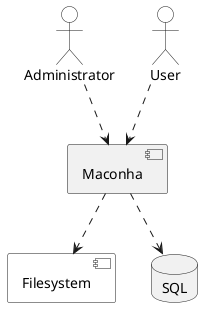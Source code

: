 @startuml
skinparam componentStyle uml2

[Maconha]
[Filesystem] #White
:Administrator: #White
:User: #White
database SQL


Administrator ..> Maconha
User ..> Maconha
Maconha ..> Filesystem
Maconha ..> SQL

@enduml